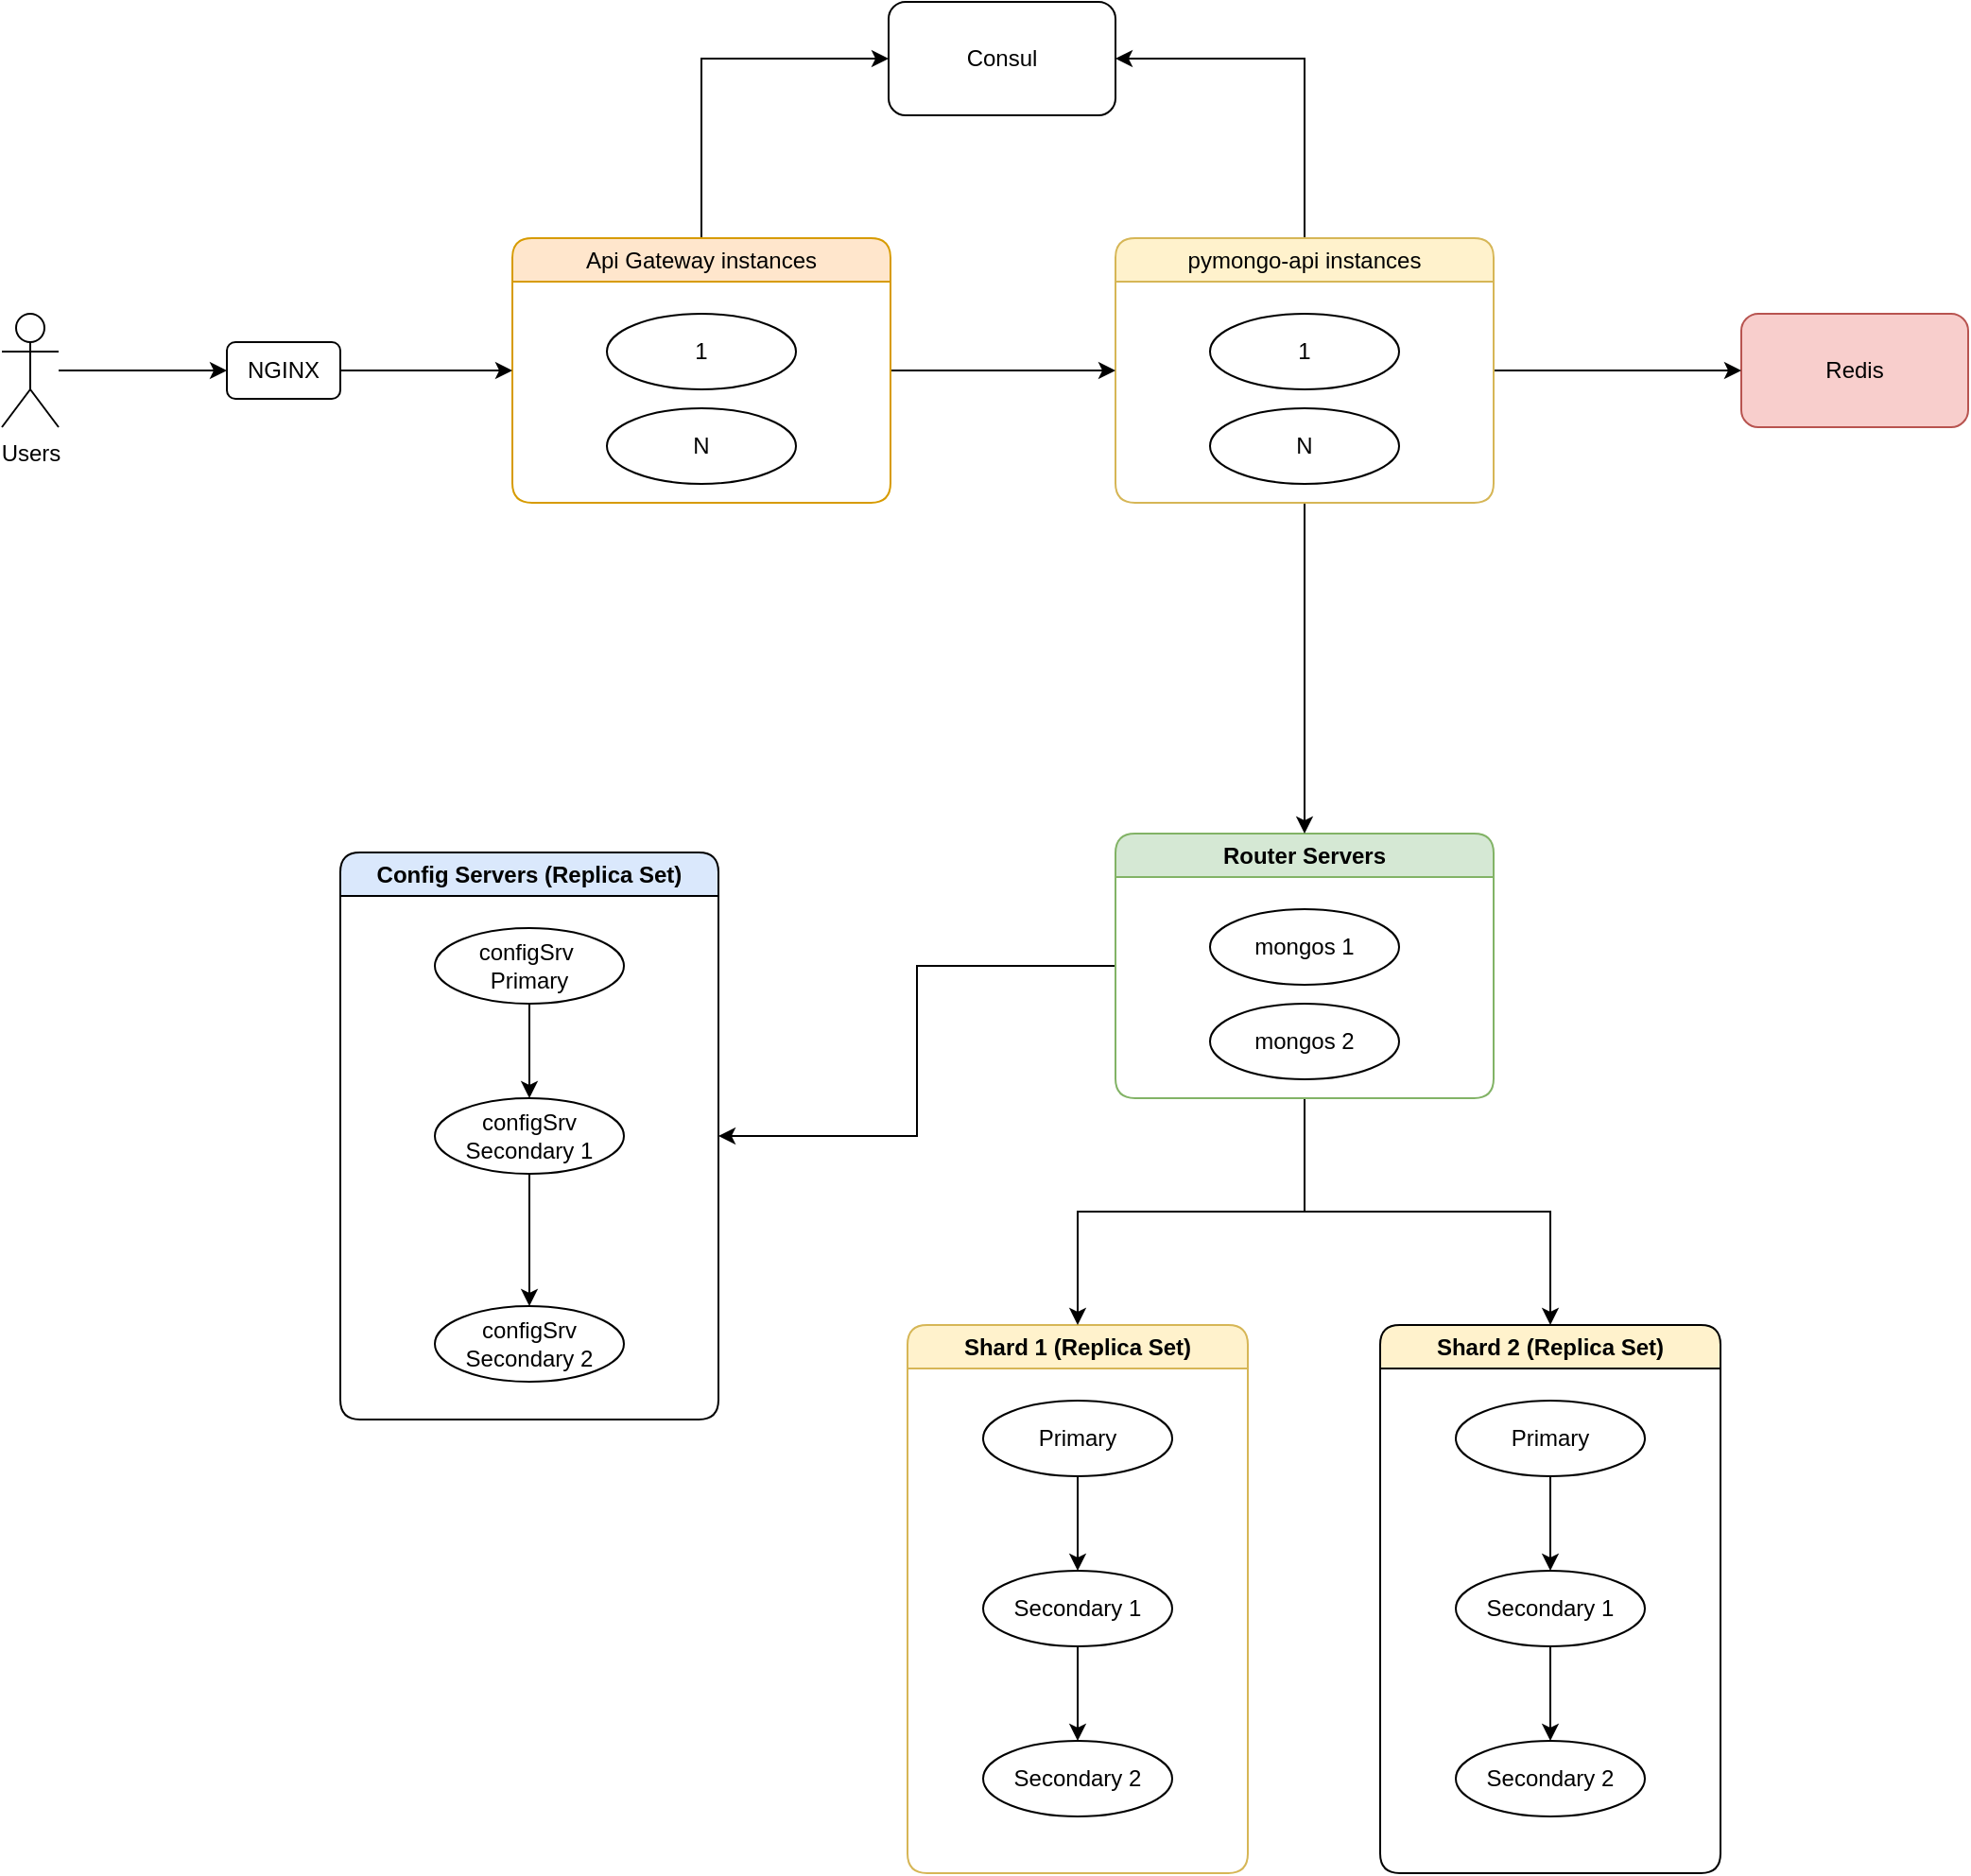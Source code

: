 <mxfile version="24.7.17">
  <diagram name="Page-1" id="-H_mtQnk-PTXWXPvYvuk">
    <mxGraphModel dx="1026" dy="743" grid="1" gridSize="10" guides="1" tooltips="1" connect="1" arrows="1" fold="1" page="1" pageScale="1" pageWidth="1169" pageHeight="827" math="0" shadow="0">
      <root>
        <mxCell id="0" />
        <mxCell id="1" parent="0" />
        <mxCell id="config" value="Config Servers (Replica Set)" style="swimlane;rounded=1;whiteSpace=wrap;html=1;fillColor=#dae8fc;" parent="1" vertex="1">
          <mxGeometry x="219" y="510" width="200" height="300" as="geometry" />
        </mxCell>
        <mxCell id="LzZ8D7OCZoHhMmrHZdRd-19" style="edgeStyle=orthogonalEdgeStyle;rounded=0;orthogonalLoop=1;jettySize=auto;html=1;entryX=0.5;entryY=0;entryDx=0;entryDy=0;" parent="config" source="config-1" target="LzZ8D7OCZoHhMmrHZdRd-18" edge="1">
          <mxGeometry relative="1" as="geometry" />
        </mxCell>
        <mxCell id="config-1" value="configSrv&amp;nbsp;&lt;div&gt;Primary&lt;/div&gt;" style="ellipse;whiteSpace=wrap;html=1;fillColor=#ffffff;" parent="config" vertex="1">
          <mxGeometry x="50" y="40" width="100" height="40" as="geometry" />
        </mxCell>
        <mxCell id="config-2" value="configSrv&lt;div&gt;Secondary 2&lt;br&gt;&lt;/div&gt;" style="ellipse;whiteSpace=wrap;html=1;fillColor=#ffffff;" parent="config" vertex="1">
          <mxGeometry x="50" y="240" width="100" height="40" as="geometry" />
        </mxCell>
        <mxCell id="LzZ8D7OCZoHhMmrHZdRd-20" style="edgeStyle=orthogonalEdgeStyle;rounded=0;orthogonalLoop=1;jettySize=auto;html=1;entryX=0.5;entryY=0;entryDx=0;entryDy=0;" parent="config" source="LzZ8D7OCZoHhMmrHZdRd-18" target="config-2" edge="1">
          <mxGeometry relative="1" as="geometry" />
        </mxCell>
        <mxCell id="LzZ8D7OCZoHhMmrHZdRd-18" value="configSrv&lt;div&gt;Secondary 1&lt;/div&gt;" style="ellipse;whiteSpace=wrap;html=1;fillColor=#ffffff;" parent="config" vertex="1">
          <mxGeometry x="50" y="130" width="100" height="40" as="geometry" />
        </mxCell>
        <mxCell id="shard1" value="Shard 1 (Replica Set)" style="swimlane;rounded=1;whiteSpace=wrap;html=1;fillColor=#fff2cc;strokeColor=#d6b656;" parent="1" vertex="1">
          <mxGeometry x="519" y="760" width="180" height="290" as="geometry" />
        </mxCell>
        <mxCell id="LzZ8D7OCZoHhMmrHZdRd-8" style="edgeStyle=orthogonalEdgeStyle;rounded=0;orthogonalLoop=1;jettySize=auto;html=1;exitX=0.5;exitY=1;exitDx=0;exitDy=0;entryX=0.5;entryY=0;entryDx=0;entryDy=0;" parent="shard1" source="shard1-primary" target="shard1-secondary1" edge="1">
          <mxGeometry relative="1" as="geometry" />
        </mxCell>
        <mxCell id="shard1-primary" value="Primary" style="ellipse;whiteSpace=wrap;html=1;fillColor=#ffffff;" parent="shard1" vertex="1">
          <mxGeometry x="40" y="40" width="100" height="40" as="geometry" />
        </mxCell>
        <mxCell id="LzZ8D7OCZoHhMmrHZdRd-9" style="edgeStyle=orthogonalEdgeStyle;rounded=0;orthogonalLoop=1;jettySize=auto;html=1;exitX=0.5;exitY=1;exitDx=0;exitDy=0;entryX=0.5;entryY=0;entryDx=0;entryDy=0;" parent="shard1" source="shard1-secondary1" target="shard1-secondary2" edge="1">
          <mxGeometry relative="1" as="geometry" />
        </mxCell>
        <mxCell id="shard1-secondary1" value="Secondary 1" style="ellipse;whiteSpace=wrap;html=1;fillColor=#ffffff;" parent="shard1" vertex="1">
          <mxGeometry x="40" y="130" width="100" height="40" as="geometry" />
        </mxCell>
        <mxCell id="shard1-secondary2" value="Secondary 2" style="ellipse;whiteSpace=wrap;html=1;fillColor=#ffffff;" parent="shard1" vertex="1">
          <mxGeometry x="40" y="220" width="100" height="40" as="geometry" />
        </mxCell>
        <mxCell id="shard2" value="Shard 2 (Replica Set)" style="swimlane;rounded=1;whiteSpace=wrap;html=1;fillColor=#fff2cc;" parent="1" vertex="1">
          <mxGeometry x="769" y="760" width="180" height="290" as="geometry" />
        </mxCell>
        <mxCell id="LzZ8D7OCZoHhMmrHZdRd-10" style="edgeStyle=orthogonalEdgeStyle;rounded=0;orthogonalLoop=1;jettySize=auto;html=1;exitX=0.5;exitY=1;exitDx=0;exitDy=0;entryX=0.5;entryY=0;entryDx=0;entryDy=0;" parent="shard2" source="shard2-primary" target="shard2-secondary1" edge="1">
          <mxGeometry relative="1" as="geometry" />
        </mxCell>
        <mxCell id="shard2-primary" value="Primary" style="ellipse;whiteSpace=wrap;html=1;fillColor=#ffffff;" parent="shard2" vertex="1">
          <mxGeometry x="40" y="40" width="100" height="40" as="geometry" />
        </mxCell>
        <mxCell id="LzZ8D7OCZoHhMmrHZdRd-11" style="edgeStyle=orthogonalEdgeStyle;rounded=0;orthogonalLoop=1;jettySize=auto;html=1;exitX=0.5;exitY=1;exitDx=0;exitDy=0;entryX=0.5;entryY=0;entryDx=0;entryDy=0;" parent="shard2" source="shard2-secondary1" target="shard2-secondary2" edge="1">
          <mxGeometry relative="1" as="geometry" />
        </mxCell>
        <mxCell id="shard2-secondary1" value="Secondary 1" style="ellipse;whiteSpace=wrap;html=1;fillColor=#ffffff;" parent="shard2" vertex="1">
          <mxGeometry x="40" y="130" width="100" height="40" as="geometry" />
        </mxCell>
        <mxCell id="shard2-secondary2" value="Secondary 2" style="ellipse;whiteSpace=wrap;html=1;fillColor=#ffffff;" parent="shard2" vertex="1">
          <mxGeometry x="40" y="220" width="100" height="40" as="geometry" />
        </mxCell>
        <mxCell id="LzZ8D7OCZoHhMmrHZdRd-13" style="edgeStyle=orthogonalEdgeStyle;rounded=0;orthogonalLoop=1;jettySize=auto;html=1;entryX=0.5;entryY=0;entryDx=0;entryDy=0;" parent="1" source="LzZ8D7OCZoHhMmrHZdRd-5" target="shard1" edge="1">
          <mxGeometry relative="1" as="geometry" />
        </mxCell>
        <mxCell id="LzZ8D7OCZoHhMmrHZdRd-14" style="edgeStyle=orthogonalEdgeStyle;rounded=0;orthogonalLoop=1;jettySize=auto;html=1;exitX=0.5;exitY=1;exitDx=0;exitDy=0;entryX=0.5;entryY=0;entryDx=0;entryDy=0;" parent="1" source="LzZ8D7OCZoHhMmrHZdRd-5" target="shard2" edge="1">
          <mxGeometry relative="1" as="geometry" />
        </mxCell>
        <mxCell id="LzZ8D7OCZoHhMmrHZdRd-16" style="edgeStyle=orthogonalEdgeStyle;rounded=0;orthogonalLoop=1;jettySize=auto;html=1;entryX=1;entryY=0.5;entryDx=0;entryDy=0;" parent="1" source="LzZ8D7OCZoHhMmrHZdRd-5" target="config" edge="1">
          <mxGeometry relative="1" as="geometry" />
        </mxCell>
        <mxCell id="LzZ8D7OCZoHhMmrHZdRd-5" value="Router Servers" style="swimlane;rounded=1;whiteSpace=wrap;html=1;fillColor=#d5e8d4;strokeColor=#82b366;" parent="1" vertex="1">
          <mxGeometry x="629" y="500" width="200" height="140" as="geometry" />
        </mxCell>
        <mxCell id="LzZ8D7OCZoHhMmrHZdRd-6" value="mongos 1" style="ellipse;whiteSpace=wrap;html=1;fillColor=#ffffff;" parent="LzZ8D7OCZoHhMmrHZdRd-5" vertex="1">
          <mxGeometry x="50" y="40" width="100" height="40" as="geometry" />
        </mxCell>
        <mxCell id="LzZ8D7OCZoHhMmrHZdRd-7" value="mongos 2" style="ellipse;whiteSpace=wrap;html=1;fillColor=#ffffff;" parent="LzZ8D7OCZoHhMmrHZdRd-5" vertex="1">
          <mxGeometry x="50" y="90" width="100" height="40" as="geometry" />
        </mxCell>
        <mxCell id="O8P5mbvF8LGsRx-IbcvR-1" value="Redis" style="rounded=1;whiteSpace=wrap;html=1;fillColor=#f8cecc;strokeColor=#b85450;" parent="1" vertex="1">
          <mxGeometry x="960" y="225" width="120" height="60" as="geometry" />
        </mxCell>
        <mxCell id="Q0SuDGpN_1zhQCw8NpW_-4" style="edgeStyle=orthogonalEdgeStyle;rounded=0;orthogonalLoop=1;jettySize=auto;html=1;entryX=0;entryY=0.5;entryDx=0;entryDy=0;" edge="1" parent="1" source="Q0SuDGpN_1zhQCw8NpW_-1" target="O8P5mbvF8LGsRx-IbcvR-1">
          <mxGeometry relative="1" as="geometry" />
        </mxCell>
        <mxCell id="Q0SuDGpN_1zhQCw8NpW_-5" style="edgeStyle=orthogonalEdgeStyle;rounded=0;orthogonalLoop=1;jettySize=auto;html=1;entryX=0.5;entryY=0;entryDx=0;entryDy=0;" edge="1" parent="1" source="Q0SuDGpN_1zhQCw8NpW_-1" target="LzZ8D7OCZoHhMmrHZdRd-5">
          <mxGeometry relative="1" as="geometry" />
        </mxCell>
        <mxCell id="Q0SuDGpN_1zhQCw8NpW_-15" style="edgeStyle=orthogonalEdgeStyle;rounded=0;orthogonalLoop=1;jettySize=auto;html=1;entryX=1;entryY=0.5;entryDx=0;entryDy=0;" edge="1" parent="1" source="Q0SuDGpN_1zhQCw8NpW_-1" target="Q0SuDGpN_1zhQCw8NpW_-14">
          <mxGeometry relative="1" as="geometry" />
        </mxCell>
        <mxCell id="Q0SuDGpN_1zhQCw8NpW_-1" value="&lt;span style=&quot;font-weight: 400;&quot;&gt;pymongo-api instances&lt;/span&gt;" style="swimlane;rounded=1;whiteSpace=wrap;html=1;fillColor=#fff2cc;strokeColor=#d6b656;" vertex="1" parent="1">
          <mxGeometry x="629" y="185" width="200" height="140" as="geometry" />
        </mxCell>
        <mxCell id="Q0SuDGpN_1zhQCw8NpW_-2" value="1" style="ellipse;whiteSpace=wrap;html=1;fillColor=#ffffff;" vertex="1" parent="Q0SuDGpN_1zhQCw8NpW_-1">
          <mxGeometry x="50" y="40" width="100" height="40" as="geometry" />
        </mxCell>
        <mxCell id="Q0SuDGpN_1zhQCw8NpW_-3" value="N" style="ellipse;whiteSpace=wrap;html=1;fillColor=#ffffff;" vertex="1" parent="Q0SuDGpN_1zhQCw8NpW_-1">
          <mxGeometry x="50" y="90" width="100" height="40" as="geometry" />
        </mxCell>
        <mxCell id="Q0SuDGpN_1zhQCw8NpW_-22" style="edgeStyle=orthogonalEdgeStyle;rounded=0;orthogonalLoop=1;jettySize=auto;html=1;entryX=0;entryY=0.5;entryDx=0;entryDy=0;" edge="1" parent="1" source="Q0SuDGpN_1zhQCw8NpW_-6" target="Q0SuDGpN_1zhQCw8NpW_-19">
          <mxGeometry relative="1" as="geometry" />
        </mxCell>
        <mxCell id="Q0SuDGpN_1zhQCw8NpW_-6" value="Users" style="shape=umlActor;verticalLabelPosition=bottom;verticalAlign=top;html=1;outlineConnect=0;" vertex="1" parent="1">
          <mxGeometry x="40" y="225" width="30" height="60" as="geometry" />
        </mxCell>
        <mxCell id="Q0SuDGpN_1zhQCw8NpW_-16" style="edgeStyle=orthogonalEdgeStyle;rounded=0;orthogonalLoop=1;jettySize=auto;html=1;entryX=0;entryY=0.5;entryDx=0;entryDy=0;" edge="1" parent="1" source="Q0SuDGpN_1zhQCw8NpW_-11" target="Q0SuDGpN_1zhQCw8NpW_-14">
          <mxGeometry relative="1" as="geometry" />
        </mxCell>
        <mxCell id="Q0SuDGpN_1zhQCw8NpW_-17" style="edgeStyle=orthogonalEdgeStyle;rounded=0;orthogonalLoop=1;jettySize=auto;html=1;entryX=0;entryY=0.5;entryDx=0;entryDy=0;" edge="1" parent="1" source="Q0SuDGpN_1zhQCw8NpW_-11" target="Q0SuDGpN_1zhQCw8NpW_-1">
          <mxGeometry relative="1" as="geometry" />
        </mxCell>
        <mxCell id="Q0SuDGpN_1zhQCw8NpW_-11" value="&lt;span style=&quot;font-weight: 400;&quot;&gt;Api Gateway instances&lt;/span&gt;" style="swimlane;rounded=1;whiteSpace=wrap;html=1;fillColor=#ffe6cc;strokeColor=#d79b00;" vertex="1" parent="1">
          <mxGeometry x="310" y="185" width="200" height="140" as="geometry" />
        </mxCell>
        <mxCell id="Q0SuDGpN_1zhQCw8NpW_-12" value="1" style="ellipse;whiteSpace=wrap;html=1;fillColor=#ffffff;" vertex="1" parent="Q0SuDGpN_1zhQCw8NpW_-11">
          <mxGeometry x="50" y="40" width="100" height="40" as="geometry" />
        </mxCell>
        <mxCell id="Q0SuDGpN_1zhQCw8NpW_-13" value="N" style="ellipse;whiteSpace=wrap;html=1;fillColor=#ffffff;" vertex="1" parent="Q0SuDGpN_1zhQCw8NpW_-11">
          <mxGeometry x="50" y="90" width="100" height="40" as="geometry" />
        </mxCell>
        <mxCell id="Q0SuDGpN_1zhQCw8NpW_-14" value="Consul" style="rounded=1;whiteSpace=wrap;html=1;" vertex="1" parent="1">
          <mxGeometry x="509" y="60" width="120" height="60" as="geometry" />
        </mxCell>
        <mxCell id="Q0SuDGpN_1zhQCw8NpW_-21" style="edgeStyle=orthogonalEdgeStyle;rounded=0;orthogonalLoop=1;jettySize=auto;html=1;entryX=0;entryY=0.5;entryDx=0;entryDy=0;" edge="1" parent="1" source="Q0SuDGpN_1zhQCw8NpW_-19" target="Q0SuDGpN_1zhQCw8NpW_-11">
          <mxGeometry relative="1" as="geometry" />
        </mxCell>
        <mxCell id="Q0SuDGpN_1zhQCw8NpW_-19" value="NGINX" style="rounded=1;whiteSpace=wrap;html=1;" vertex="1" parent="1">
          <mxGeometry x="159" y="240" width="60" height="30" as="geometry" />
        </mxCell>
      </root>
    </mxGraphModel>
  </diagram>
</mxfile>
